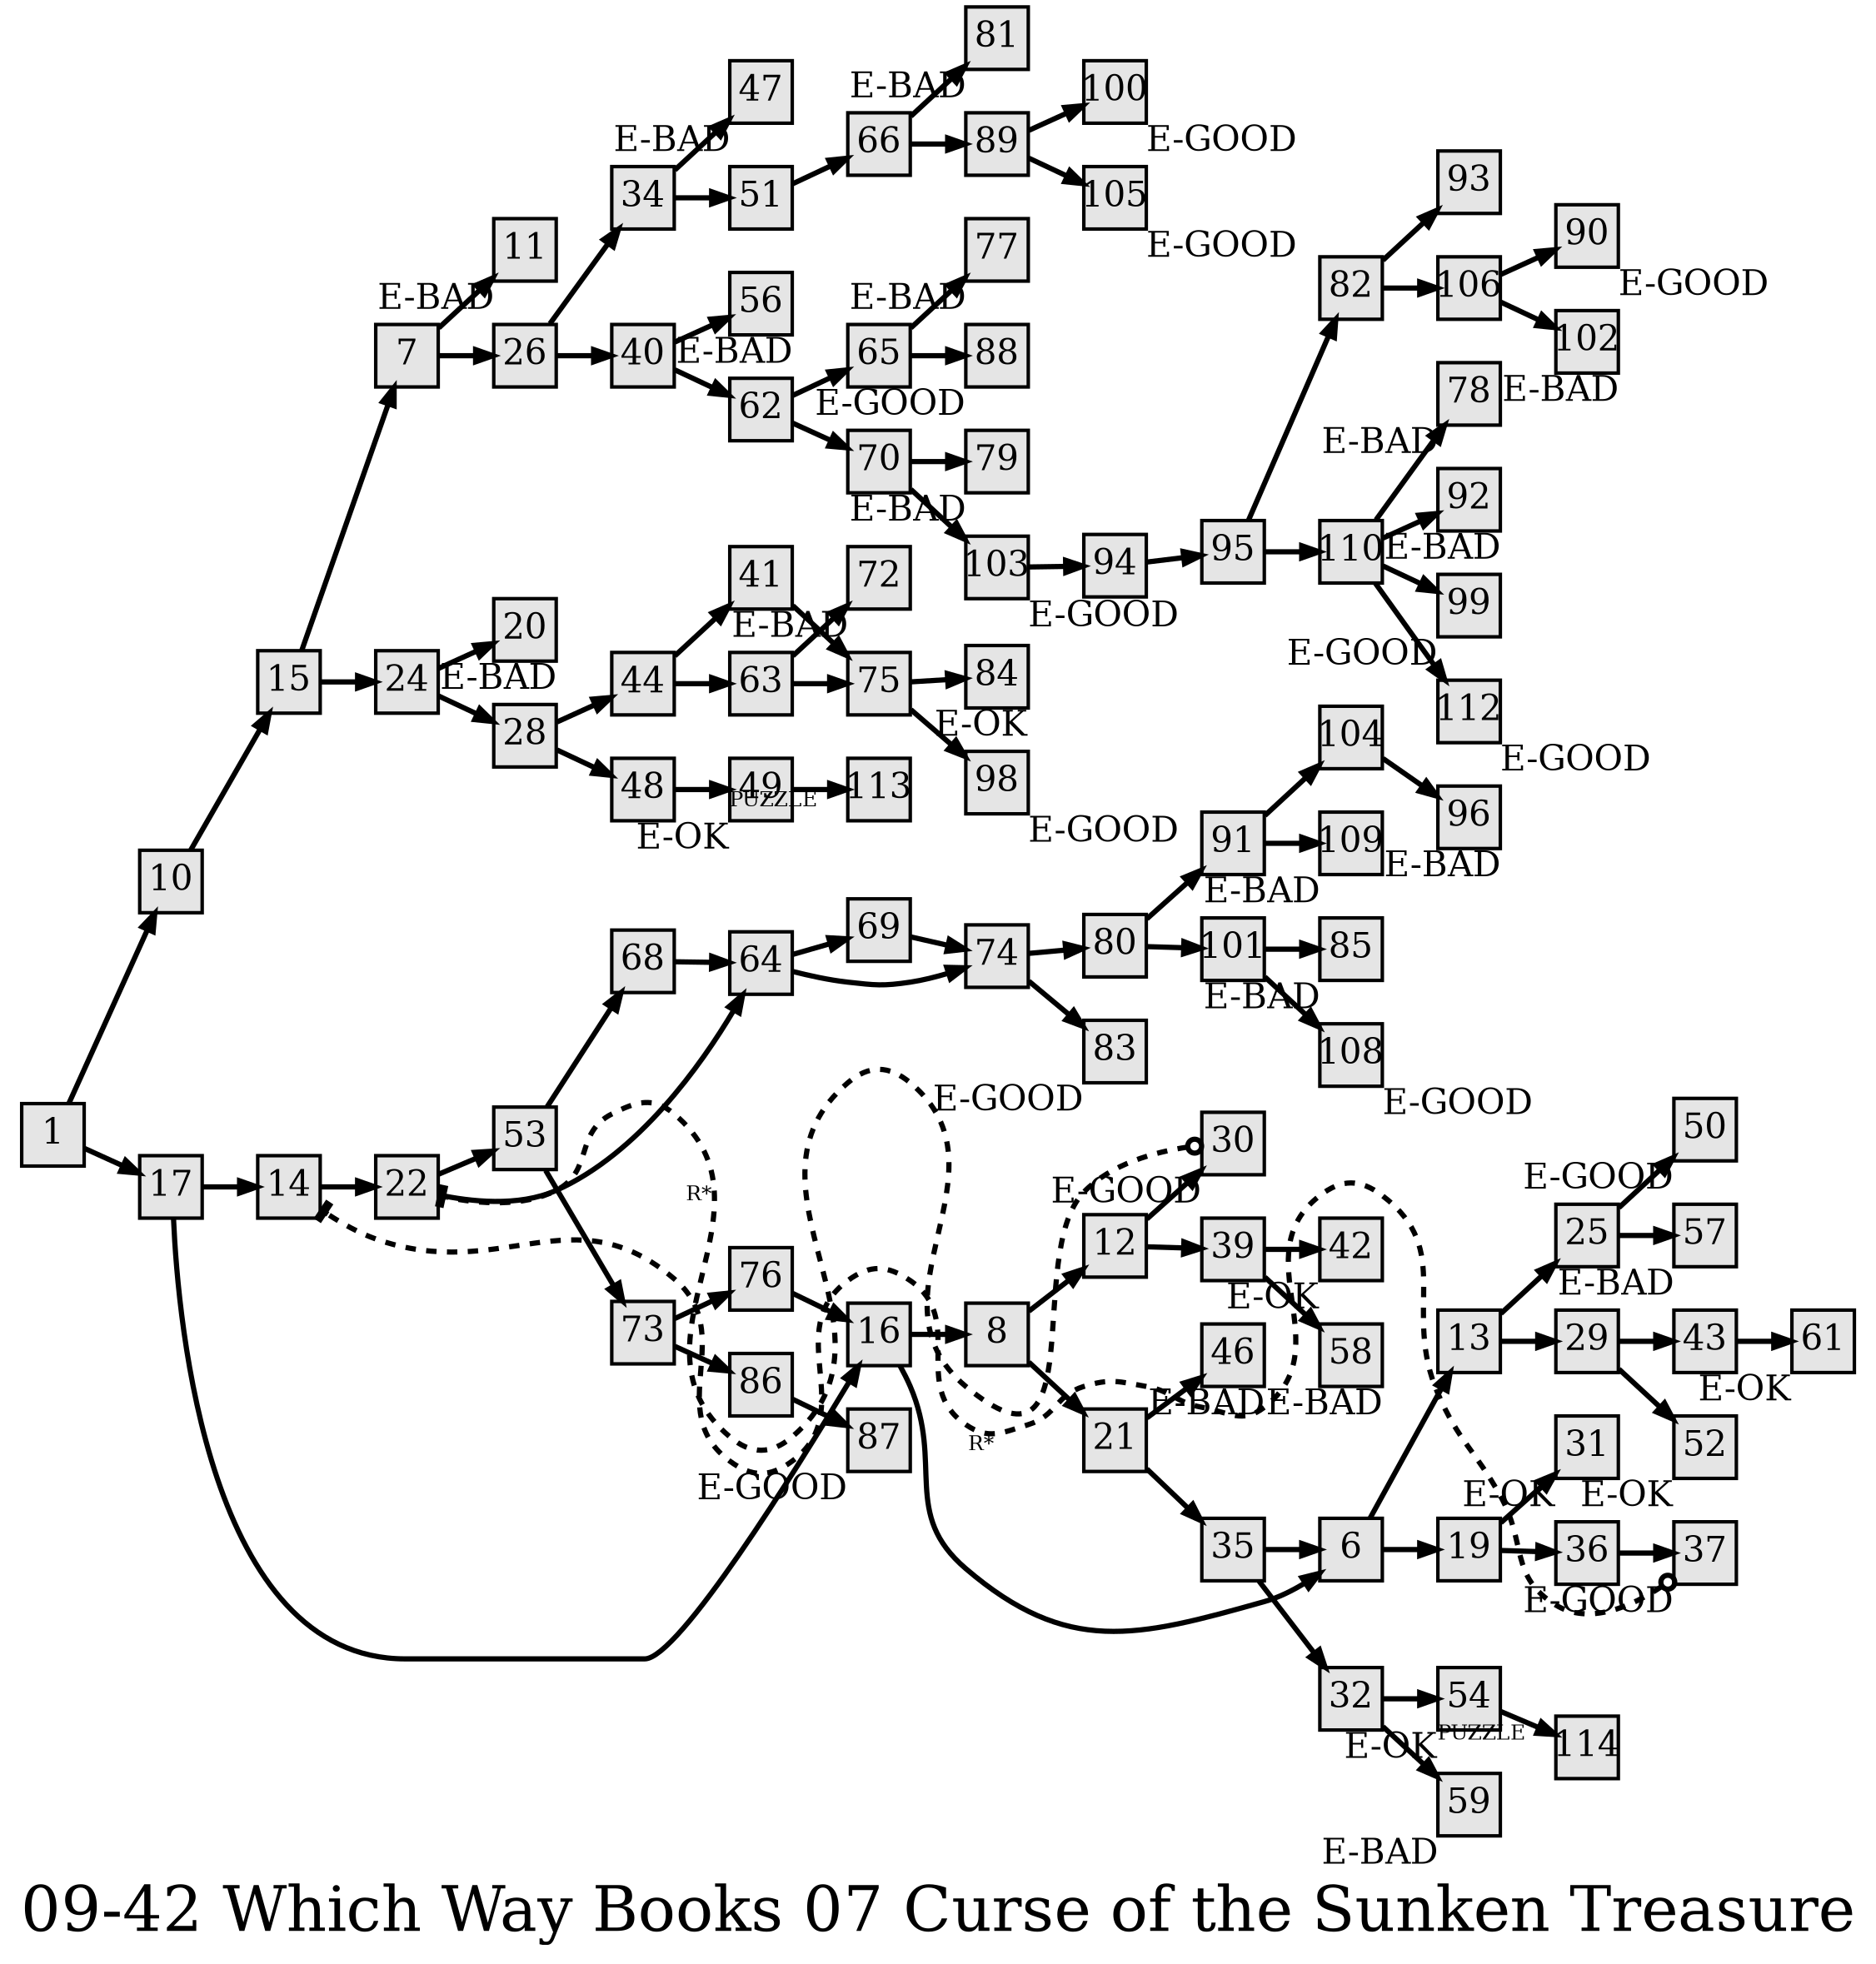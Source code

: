 digraph g{
  graph [ label="09-42 Which Way Books 07 Curse of the Sunken Treasure" rankdir=LR, ordering=out, fontsize=36, nodesep="0.35", ranksep="0.45"];
  node  [shape=rect, penwidth=2, fontsize=20, style=filled, fillcolor=grey90, margin="0,0", labelfloat=true, regular=true, fixedsize=true];
  edge  [labelfloat=true, penwidth=3, fontsize=12];
  // ---;
  // group  : Katz;
  // id     :;
  // gbid   :;
  // series :;
  // title  :;
  // author :;
  // credit:;
  // - name : Juliet Way-Henthorne;
  // role : encoder;
  // date : 2017-09-01;
  // - name : Jeremy Douglass;
  // role : editor;
  // date : 2017-10-19;
  // render:;
  // - name   : small;
  // styles : gvStyles-small.txt;
  // engine : dot;
  // comment: >;
  
  // ---;
  
  // From | To | Label;
  
  1 -> 10;
  1 -> 17;
  6 -> 13;
  6 -> 19;
  7 -> 11;
  7 -> 26;
  8 -> 12;
  8 -> 21;
  10 -> 15;
  11	[ xlabel="E-BAD" ];
  12 -> 30;
  12 -> 39;
  13 -> 25;
  13 -> 29;
  14 -> 22;
  15 -> 7;
  15 -> 24;
  16 -> 8;
  16 -> 6;
  17 -> 14;
  17 -> 16;
  19 -> 31;
  19 -> 36;
  20	[ xlabel="E-BAD" ];
  21 -> 35;
  21 -> 46;
  22 -> 53;
  22 -> 64;
  24 -> 20;
  24 -> 28;
  25 -> 50;
  25 -> 57;
  26 -> 34;
  26 -> 40;
  28 -> 44;
  28 -> 48;
  29 -> 43;
  29 -> 52;
  30	[ xlabel="E-GOOD" ];
  30 -> 22	[ xlabel="R*", dir=both, arrowhead=tee, arrowtail=odot, style=dashed, constraint=false, label="" ];
  31	[ xlabel="E-OK" ];
  32 -> 54;
  32 -> 59;
  34 -> 47;
  34 -> 51;
  35 -> 6;
  35 -> 32;
  36 -> 37;
  37	[ xlabel="E-GOOD" ];
  37 -> 14	[ xlabel="R*", dir=both, arrowhead=tee, arrowtail=odot, style=dashed, constraint=false, label="" ];
  39 -> 42;
  39 -> 58;
  40 -> 56;
  40 -> 62;
  41 -> 75;
  42	[ xlabel="E-OK" ];
  43 -> 61;
  44 -> 41;
  44 -> 63;
  46	[ xlabel="E-BAD" ];
  47	[ xlabel="E-BAD" ];
  48 -> 49;
  49	[ xlabel="E-OK" ];
  49 -> 113	[ xlabel="PUZZLE" ];
  50	[ xlabel="E-GOOD" ];
  51 -> 66;
  52	[ xlabel="E-OK" ];
  53 -> 68;
  53 -> 73;
  54	[ xlabel="E-OK" ];
  54 -> 114	[ xlabel="PUZZLE" ];
  56	[ xlabel="E-BAD" ];
  57	[ xlabel="E-BAD" ];
  58	[ xlabel="E-BAD" ];
  59	[ xlabel="E-BAD" ];
  61	[ xlabel="E-OK" ];
  62 -> 65;
  62 -> 70;
  63 -> 72;
  63 -> 75;
  64 -> 69;
  64 -> 74;
  65 -> 77;
  65 -> 88;
  66 -> 81;
  66 -> 89;
  68 -> 64;
  69 -> 74;
  70 -> 79;
  70 -> 103;
  72	[ xlabel="E-BAD" ];
  73 -> 76;
  73 -> 86;
  74 -> 80;
  74 -> 83;
  75 -> 84;
  75 -> 98;
  76 -> 16;
  77	[ xlabel="E-BAD" ];
  78	[ xlabel="E-BAD" ];
  79	[ xlabel="E-BAD" ];
  80 -> 91;
  80 -> 101;
  81	[ xlabel="E-BAD" ];
  82 -> 93;
  82 -> 106;
  83	[ xlabel="E-GOOD" ];
  84	[ xlabel="E-OK" ];
  85	[ xlabel="E-BAD" ];
  86 -> 87;
  87	[ xlabel="E-GOOD" ];
  88	[ xlabel="E-GOOD" ];
  89 -> 100;
  89 -> 105;
  90	[ xlabel="E-GOOD" ];
  91 -> 104;
  91 -> 109;
  92	[ xlabel="E-BAD" ];
  93;
  94 -> 95;	// E-BAD
  95 -> 82;
  95 -> 110;
  96	[ xlabel="E-BAD" ];
  98	[ xlabel="E-GOOD" ];
  99	[ xlabel="E-GOOD" ];
  100	[ xlabel="E-GOOD" ];
  101 -> 85;
  101 -> 108;
  102	[ xlabel="E-BAD" ];
  103	[ xlabel="E-GOOD" ];
  103 -> 94;
  104 -> 96;
  105	[ xlabel="E-GOOD" ];
  106 -> 90;
  106 -> 102;
  108	[ xlabel="E-GOOD" ];
  109	[ xlabel="E-BAD" ];
  110 -> 78;
  110 -> 92;
  110 -> 99;
  110 -> 112;
  112	[ xlabel="E-GOOD" ];
}

